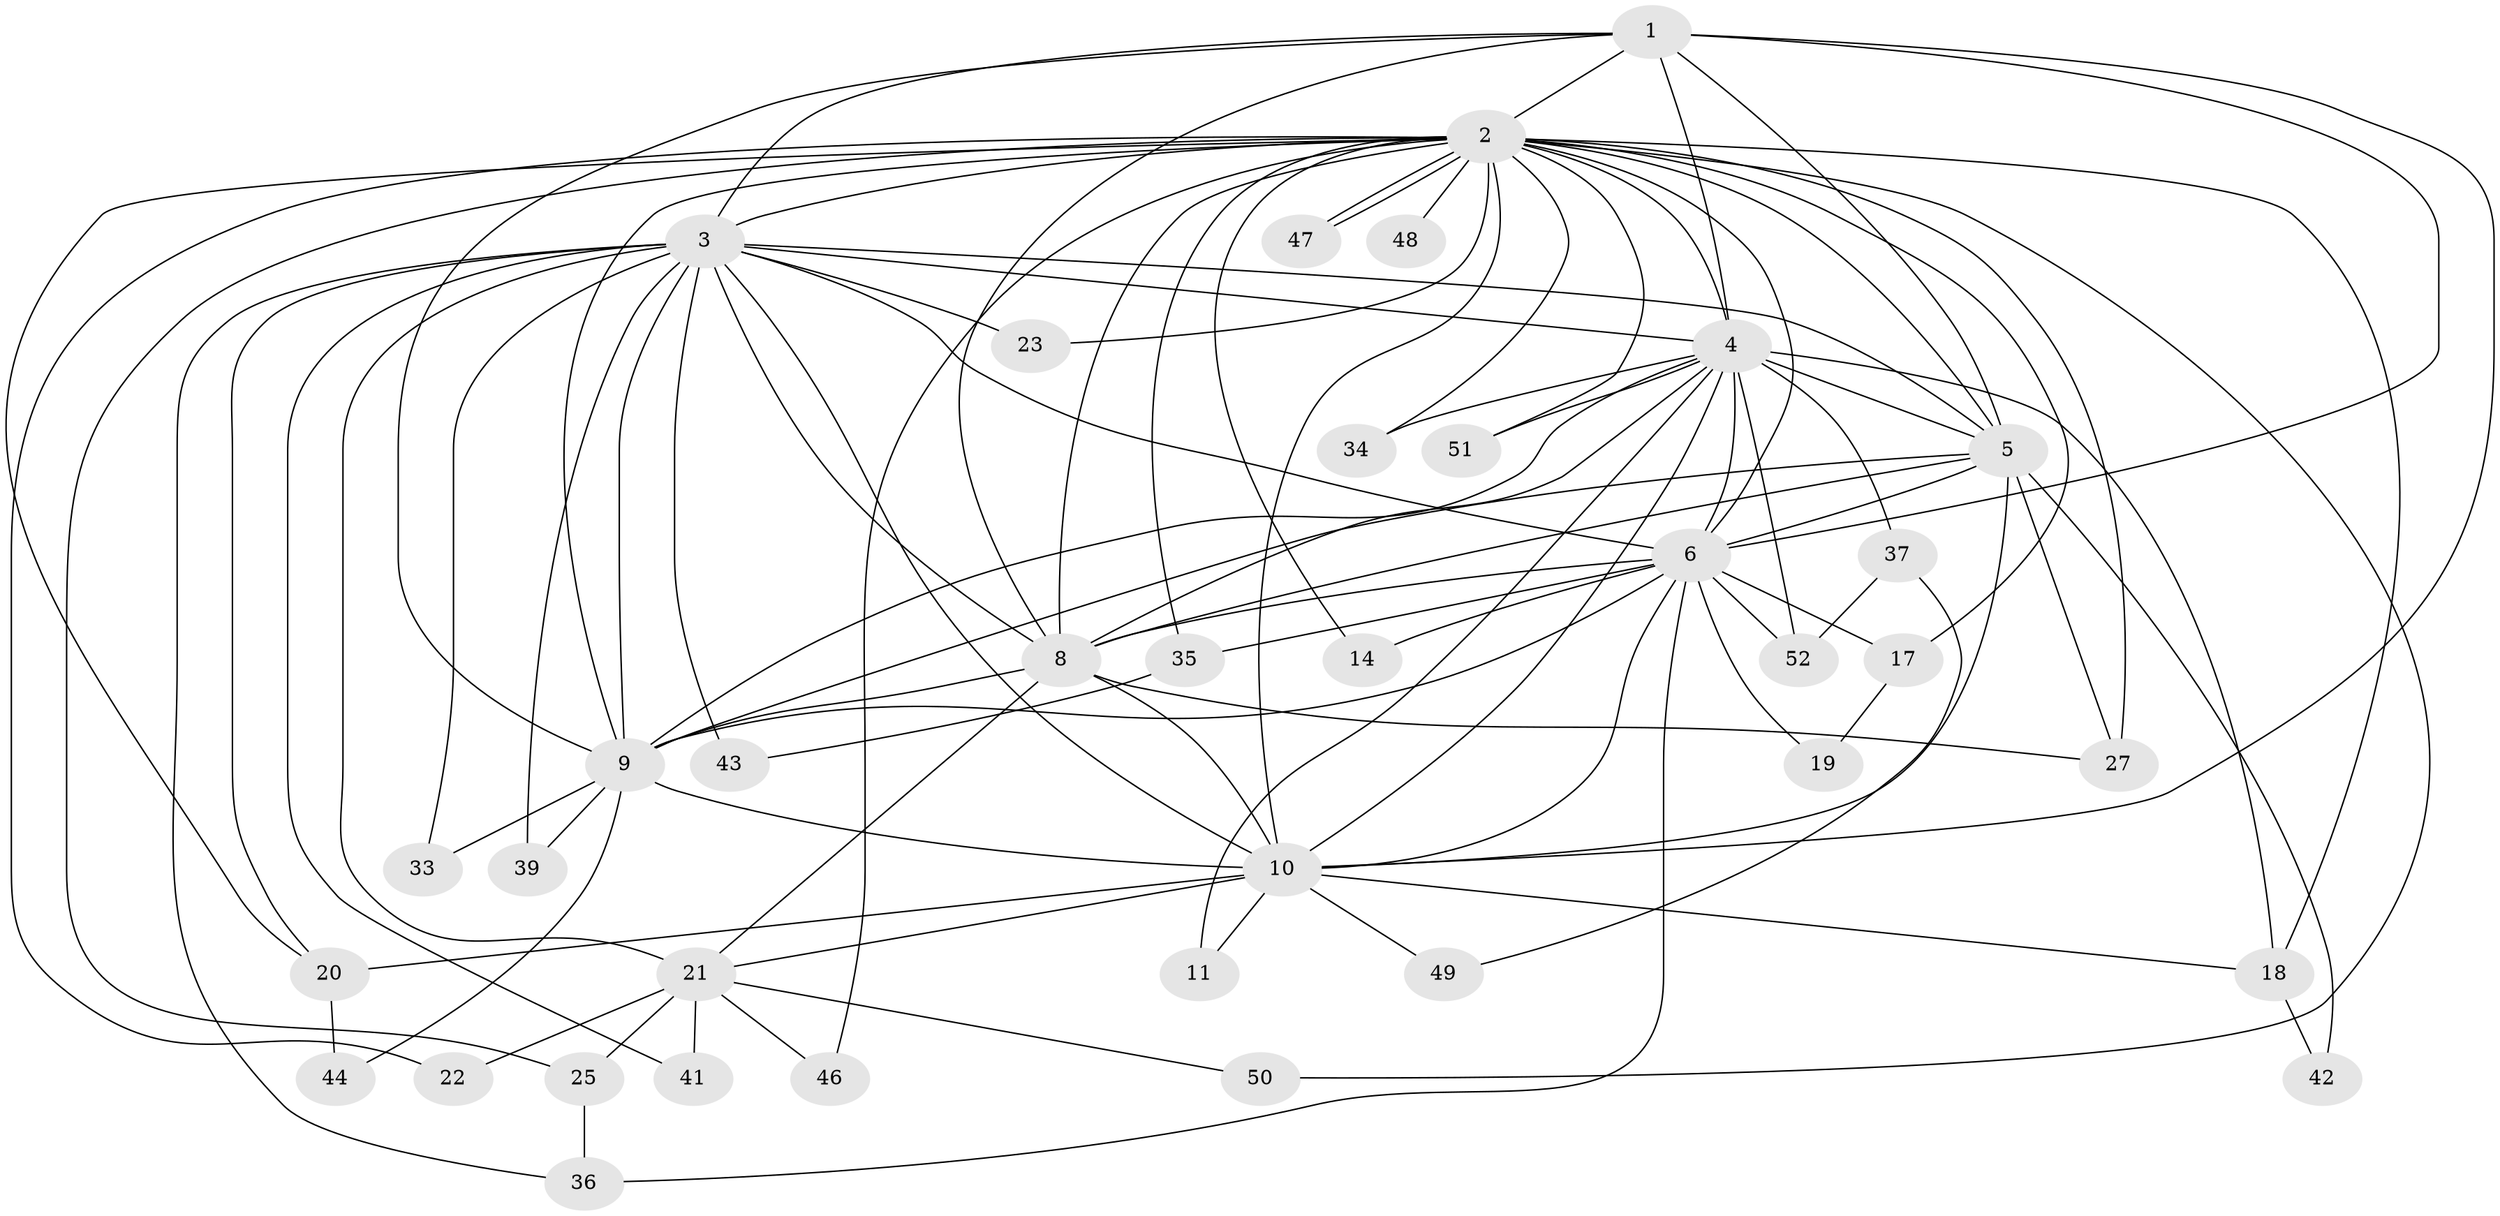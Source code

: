 // original degree distribution, {10: 0.018867924528301886, 28: 0.018867924528301886, 20: 0.018867924528301886, 13: 0.05660377358490566, 12: 0.018867924528301886, 17: 0.018867924528301886, 14: 0.018867924528301886, 15: 0.018867924528301886, 2: 0.5849056603773585, 3: 0.1320754716981132, 4: 0.07547169811320754, 8: 0.018867924528301886}
// Generated by graph-tools (version 1.1) at 2025/41/03/06/25 10:41:37]
// undirected, 37 vertices, 96 edges
graph export_dot {
graph [start="1"]
  node [color=gray90,style=filled];
  1 [super="+26"];
  2 [super="+13"];
  3 [super="+32"];
  4 [super="+7"];
  5 [super="+16"];
  6 [super="+31"];
  8 [super="+15"];
  9 [super="+12"];
  10 [super="+29"];
  11;
  14;
  17;
  18 [super="+24"];
  19;
  20 [super="+30"];
  21 [super="+45"];
  22;
  23;
  25 [super="+38"];
  27 [super="+28"];
  33;
  34;
  35 [super="+40"];
  36;
  37;
  39;
  41;
  42;
  43;
  44;
  46;
  47;
  48;
  49;
  50;
  51;
  52 [super="+53"];
  1 -- 2;
  1 -- 3 [weight=2];
  1 -- 4 [weight=2];
  1 -- 5;
  1 -- 6;
  1 -- 8;
  1 -- 9;
  1 -- 10;
  2 -- 3;
  2 -- 4 [weight=2];
  2 -- 5 [weight=2];
  2 -- 6;
  2 -- 8 [weight=2];
  2 -- 9;
  2 -- 10 [weight=2];
  2 -- 14;
  2 -- 17;
  2 -- 18;
  2 -- 22;
  2 -- 23;
  2 -- 25;
  2 -- 27;
  2 -- 34;
  2 -- 35;
  2 -- 46;
  2 -- 47;
  2 -- 47;
  2 -- 48 [weight=2];
  2 -- 50;
  2 -- 51;
  2 -- 20;
  3 -- 4 [weight=3];
  3 -- 5;
  3 -- 6;
  3 -- 8 [weight=2];
  3 -- 9;
  3 -- 10;
  3 -- 20;
  3 -- 21;
  3 -- 23;
  3 -- 33;
  3 -- 36;
  3 -- 39;
  3 -- 41;
  3 -- 43;
  4 -- 5 [weight=2];
  4 -- 6 [weight=2];
  4 -- 8 [weight=2];
  4 -- 9 [weight=3];
  4 -- 10 [weight=2];
  4 -- 11;
  4 -- 37 [weight=2];
  4 -- 51;
  4 -- 52;
  4 -- 34;
  4 -- 18;
  5 -- 6;
  5 -- 8;
  5 -- 9;
  5 -- 10;
  5 -- 27;
  5 -- 42;
  6 -- 8;
  6 -- 9;
  6 -- 10;
  6 -- 14;
  6 -- 17;
  6 -- 19;
  6 -- 35 [weight=2];
  6 -- 36;
  6 -- 52;
  8 -- 9;
  8 -- 10;
  8 -- 21;
  8 -- 27;
  9 -- 10;
  9 -- 33;
  9 -- 39;
  9 -- 44;
  10 -- 11;
  10 -- 20;
  10 -- 49;
  10 -- 21;
  10 -- 18;
  17 -- 19;
  18 -- 42;
  20 -- 44;
  21 -- 22;
  21 -- 25;
  21 -- 41;
  21 -- 46;
  21 -- 50;
  25 -- 36;
  35 -- 43;
  37 -- 49;
  37 -- 52;
}
